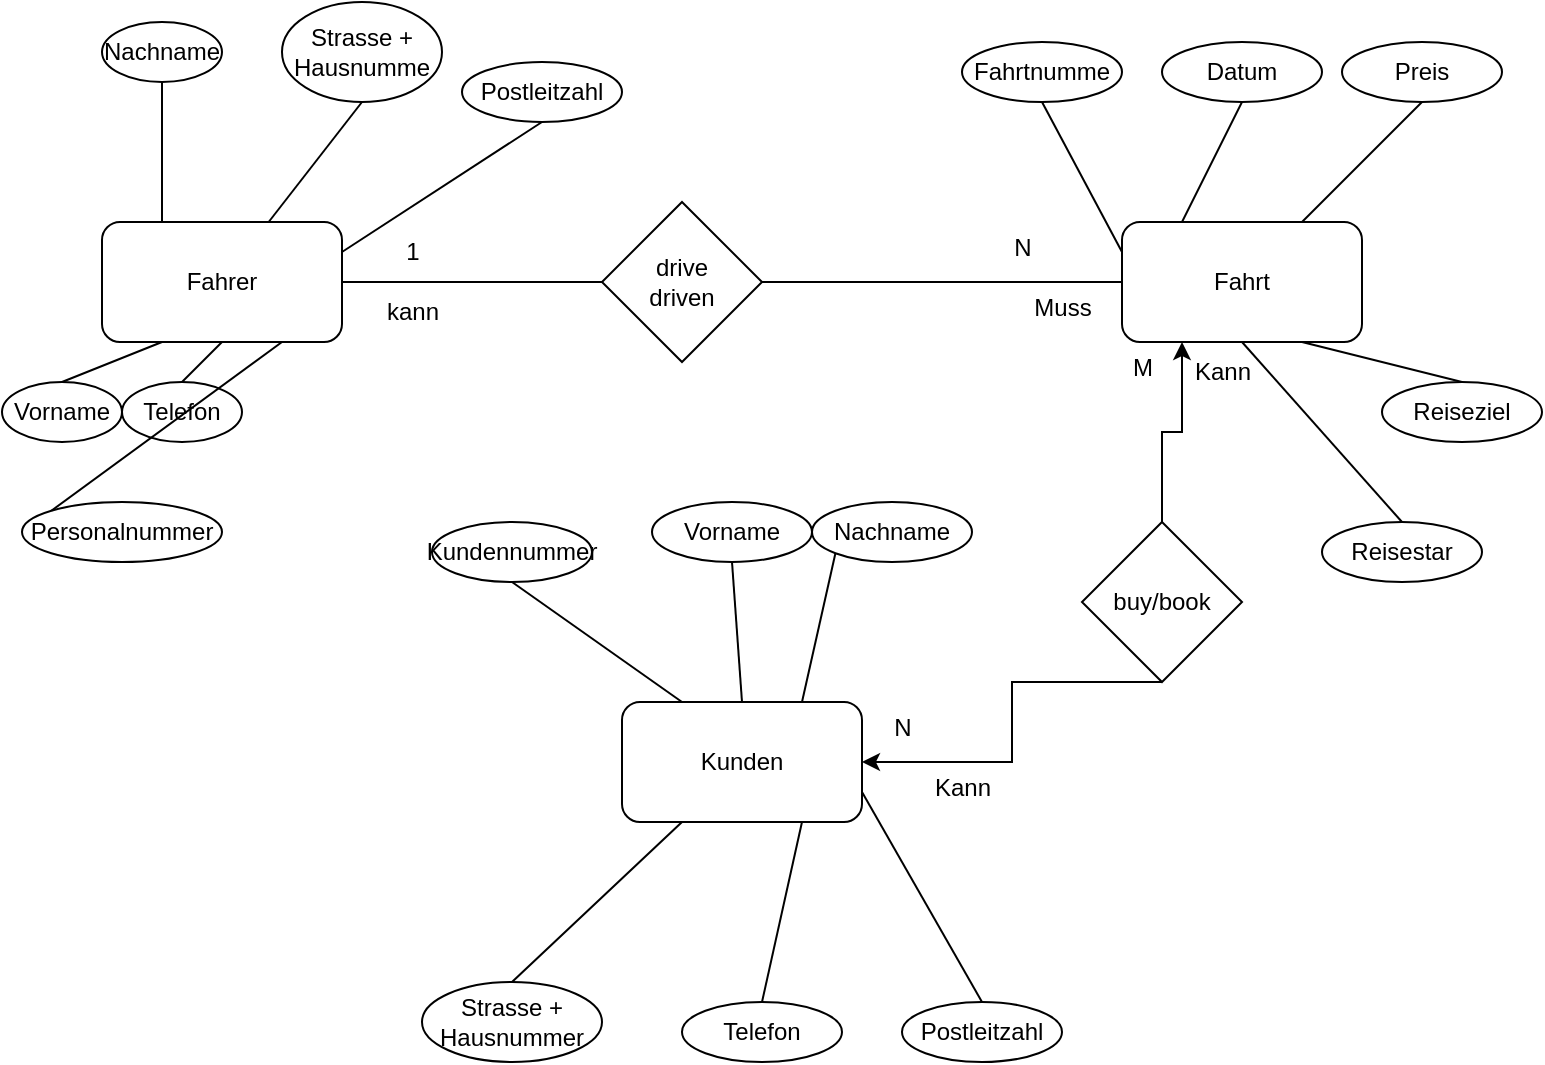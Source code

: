 <mxfile version="21.3.8" type="github">
  <diagram name="Page-1" id="oCzaxC6aKb-Bx4NQJ_RQ">
    <mxGraphModel dx="828" dy="438" grid="1" gridSize="10" guides="1" tooltips="1" connect="1" arrows="1" fold="1" page="1" pageScale="1" pageWidth="850" pageHeight="1100" math="0" shadow="0">
      <root>
        <mxCell id="0" />
        <mxCell id="1" parent="0" />
        <mxCell id="eKejvWs4PV88AK2ySX6n-1" value="Fahrer" style="rounded=1;whiteSpace=wrap;html=1;" vertex="1" parent="1">
          <mxGeometry x="70" y="150" width="120" height="60" as="geometry" />
        </mxCell>
        <mxCell id="eKejvWs4PV88AK2ySX6n-2" value="Fahrt" style="rounded=1;whiteSpace=wrap;html=1;" vertex="1" parent="1">
          <mxGeometry x="580" y="150" width="120" height="60" as="geometry" />
        </mxCell>
        <mxCell id="eKejvWs4PV88AK2ySX6n-4" value="Kunden" style="rounded=1;whiteSpace=wrap;html=1;" vertex="1" parent="1">
          <mxGeometry x="330" y="390" width="120" height="60" as="geometry" />
        </mxCell>
        <mxCell id="eKejvWs4PV88AK2ySX6n-6" value="Strasse + Hausnumme &lt;br/&gt;" style="ellipse;whiteSpace=wrap;html=1;" vertex="1" parent="1">
          <mxGeometry x="160" y="40" width="80" height="50" as="geometry" />
        </mxCell>
        <mxCell id="eKejvWs4PV88AK2ySX6n-8" value="Nachname &lt;br/&gt;" style="ellipse;whiteSpace=wrap;html=1;" vertex="1" parent="1">
          <mxGeometry x="70" y="50" width="60" height="30" as="geometry" />
        </mxCell>
        <mxCell id="eKejvWs4PV88AK2ySX6n-9" value="Telefon &lt;br/&gt;" style="ellipse;whiteSpace=wrap;html=1;" vertex="1" parent="1">
          <mxGeometry x="80" y="230" width="60" height="30" as="geometry" />
        </mxCell>
        <mxCell id="eKejvWs4PV88AK2ySX6n-10" value="Vorname &lt;br/&gt;" style="ellipse;whiteSpace=wrap;html=1;" vertex="1" parent="1">
          <mxGeometry x="20" y="230" width="60" height="30" as="geometry" />
        </mxCell>
        <mxCell id="eKejvWs4PV88AK2ySX6n-11" value="Postleitzahl &lt;br/&gt;" style="ellipse;whiteSpace=wrap;html=1;" vertex="1" parent="1">
          <mxGeometry x="250" y="70" width="80" height="30" as="geometry" />
        </mxCell>
        <mxCell id="eKejvWs4PV88AK2ySX6n-13" value="Personalnummer &lt;br/&gt;" style="ellipse;whiteSpace=wrap;html=1;" vertex="1" parent="1">
          <mxGeometry x="30" y="290" width="100" height="30" as="geometry" />
        </mxCell>
        <mxCell id="eKejvWs4PV88AK2ySX6n-20" value="" style="endArrow=none;html=1;rounded=0;entryX=0.5;entryY=1;entryDx=0;entryDy=0;" edge="1" parent="1" source="eKejvWs4PV88AK2ySX6n-1" target="eKejvWs4PV88AK2ySX6n-6">
          <mxGeometry width="50" height="50" relative="1" as="geometry">
            <mxPoint x="200" y="180" as="sourcePoint" />
            <mxPoint x="250" y="140" as="targetPoint" />
          </mxGeometry>
        </mxCell>
        <mxCell id="eKejvWs4PV88AK2ySX6n-24" value="" style="endArrow=none;html=1;rounded=0;exitX=0.5;exitY=0;exitDx=0;exitDy=0;entryX=0.5;entryY=1;entryDx=0;entryDy=0;" edge="1" parent="1" source="eKejvWs4PV88AK2ySX6n-9" target="eKejvWs4PV88AK2ySX6n-1">
          <mxGeometry width="50" height="50" relative="1" as="geometry">
            <mxPoint x="230" y="250" as="sourcePoint" />
            <mxPoint x="280" y="200" as="targetPoint" />
          </mxGeometry>
        </mxCell>
        <mxCell id="eKejvWs4PV88AK2ySX6n-25" value="" style="endArrow=none;html=1;rounded=0;exitX=0.5;exitY=0;exitDx=0;exitDy=0;entryX=0.25;entryY=1;entryDx=0;entryDy=0;" edge="1" parent="1" source="eKejvWs4PV88AK2ySX6n-10" target="eKejvWs4PV88AK2ySX6n-1">
          <mxGeometry width="50" height="50" relative="1" as="geometry">
            <mxPoint x="140" y="250" as="sourcePoint" />
            <mxPoint x="190" y="200" as="targetPoint" />
          </mxGeometry>
        </mxCell>
        <mxCell id="eKejvWs4PV88AK2ySX6n-26" value="" style="endArrow=none;html=1;rounded=0;exitX=0.25;exitY=0;exitDx=0;exitDy=0;entryX=0.5;entryY=1;entryDx=0;entryDy=0;" edge="1" parent="1" source="eKejvWs4PV88AK2ySX6n-1" target="eKejvWs4PV88AK2ySX6n-8">
          <mxGeometry width="50" height="50" relative="1" as="geometry">
            <mxPoint x="140" y="140" as="sourcePoint" />
            <mxPoint x="190" y="90" as="targetPoint" />
          </mxGeometry>
        </mxCell>
        <mxCell id="eKejvWs4PV88AK2ySX6n-28" value="" style="endArrow=none;html=1;rounded=0;exitX=1;exitY=0.25;exitDx=0;exitDy=0;entryX=0.5;entryY=1;entryDx=0;entryDy=0;" edge="1" parent="1" source="eKejvWs4PV88AK2ySX6n-1" target="eKejvWs4PV88AK2ySX6n-11">
          <mxGeometry width="50" height="50" relative="1" as="geometry">
            <mxPoint x="280" y="140" as="sourcePoint" />
            <mxPoint x="330" y="90" as="targetPoint" />
          </mxGeometry>
        </mxCell>
        <mxCell id="eKejvWs4PV88AK2ySX6n-29" value="" style="endArrow=none;html=1;rounded=0;entryX=0.75;entryY=1;entryDx=0;entryDy=0;exitX=0;exitY=0;exitDx=0;exitDy=0;" edge="1" parent="1" source="eKejvWs4PV88AK2ySX6n-13" target="eKejvWs4PV88AK2ySX6n-1">
          <mxGeometry width="50" height="50" relative="1" as="geometry">
            <mxPoint x="320" y="250" as="sourcePoint" />
            <mxPoint x="370" y="200" as="targetPoint" />
          </mxGeometry>
        </mxCell>
        <mxCell id="eKejvWs4PV88AK2ySX6n-31" value="Datum &lt;br/&gt;" style="ellipse;whiteSpace=wrap;html=1;" vertex="1" parent="1">
          <mxGeometry x="600" y="60" width="80" height="30" as="geometry" />
        </mxCell>
        <mxCell id="eKejvWs4PV88AK2ySX6n-32" value="Preis &lt;br/&gt;" style="ellipse;whiteSpace=wrap;html=1;" vertex="1" parent="1">
          <mxGeometry x="690" y="60" width="80" height="30" as="geometry" />
        </mxCell>
        <mxCell id="eKejvWs4PV88AK2ySX6n-33" value="Reisestar &lt;br/&gt;" style="ellipse;whiteSpace=wrap;html=1;" vertex="1" parent="1">
          <mxGeometry x="680" y="300" width="80" height="30" as="geometry" />
        </mxCell>
        <mxCell id="eKejvWs4PV88AK2ySX6n-34" value="Reiseziel" style="ellipse;whiteSpace=wrap;html=1;" vertex="1" parent="1">
          <mxGeometry x="710" y="230" width="80" height="30" as="geometry" />
        </mxCell>
        <mxCell id="eKejvWs4PV88AK2ySX6n-35" value="Fahrtnumme " style="ellipse;whiteSpace=wrap;html=1;" vertex="1" parent="1">
          <mxGeometry x="500" y="60" width="80" height="30" as="geometry" />
        </mxCell>
        <mxCell id="eKejvWs4PV88AK2ySX6n-36" value="" style="endArrow=none;html=1;rounded=0;exitX=0.25;exitY=0;exitDx=0;exitDy=0;entryX=0.5;entryY=1;entryDx=0;entryDy=0;" edge="1" parent="1" source="eKejvWs4PV88AK2ySX6n-2" target="eKejvWs4PV88AK2ySX6n-31">
          <mxGeometry width="50" height="50" relative="1" as="geometry">
            <mxPoint x="430" y="140" as="sourcePoint" />
            <mxPoint x="480" y="90" as="targetPoint" />
          </mxGeometry>
        </mxCell>
        <mxCell id="eKejvWs4PV88AK2ySX6n-37" value="" style="endArrow=none;html=1;rounded=0;entryX=0.5;entryY=1;entryDx=0;entryDy=0;exitX=0;exitY=0.25;exitDx=0;exitDy=0;" edge="1" parent="1" source="eKejvWs4PV88AK2ySX6n-2" target="eKejvWs4PV88AK2ySX6n-35">
          <mxGeometry width="50" height="50" relative="1" as="geometry">
            <mxPoint x="380" y="180" as="sourcePoint" />
            <mxPoint x="430" y="130" as="targetPoint" />
          </mxGeometry>
        </mxCell>
        <mxCell id="eKejvWs4PV88AK2ySX6n-38" value="" style="endArrow=none;html=1;rounded=0;exitX=0.5;exitY=0;exitDx=0;exitDy=0;entryX=0.5;entryY=1;entryDx=0;entryDy=0;" edge="1" parent="1" source="eKejvWs4PV88AK2ySX6n-33" target="eKejvWs4PV88AK2ySX6n-2">
          <mxGeometry width="50" height="50" relative="1" as="geometry">
            <mxPoint x="420" y="260" as="sourcePoint" />
            <mxPoint x="470" y="210" as="targetPoint" />
          </mxGeometry>
        </mxCell>
        <mxCell id="eKejvWs4PV88AK2ySX6n-39" value="" style="endArrow=none;html=1;rounded=0;entryX=0.75;entryY=1;entryDx=0;entryDy=0;exitX=0.5;exitY=0;exitDx=0;exitDy=0;" edge="1" parent="1" source="eKejvWs4PV88AK2ySX6n-34" target="eKejvWs4PV88AK2ySX6n-2">
          <mxGeometry width="50" height="50" relative="1" as="geometry">
            <mxPoint x="480" y="260" as="sourcePoint" />
            <mxPoint x="530" y="210" as="targetPoint" />
          </mxGeometry>
        </mxCell>
        <mxCell id="eKejvWs4PV88AK2ySX6n-40" value="" style="endArrow=none;html=1;rounded=0;entryX=0.5;entryY=1;entryDx=0;entryDy=0;exitX=0.75;exitY=0;exitDx=0;exitDy=0;" edge="1" parent="1" source="eKejvWs4PV88AK2ySX6n-2" target="eKejvWs4PV88AK2ySX6n-32">
          <mxGeometry width="50" height="50" relative="1" as="geometry">
            <mxPoint x="480" y="260" as="sourcePoint" />
            <mxPoint x="530" y="210" as="targetPoint" />
          </mxGeometry>
        </mxCell>
        <mxCell id="eKejvWs4PV88AK2ySX6n-41" value="Kundennummer &lt;br/&gt;" style="ellipse;whiteSpace=wrap;html=1;" vertex="1" parent="1">
          <mxGeometry x="235" y="300" width="80" height="30" as="geometry" />
        </mxCell>
        <mxCell id="eKejvWs4PV88AK2ySX6n-42" value="Nachname &lt;br/&gt;" style="ellipse;whiteSpace=wrap;html=1;" vertex="1" parent="1">
          <mxGeometry x="425" y="290" width="80" height="30" as="geometry" />
        </mxCell>
        <mxCell id="eKejvWs4PV88AK2ySX6n-43" value="Vorname &lt;br/&gt;" style="ellipse;whiteSpace=wrap;html=1;" vertex="1" parent="1">
          <mxGeometry x="345" y="290" width="80" height="30" as="geometry" />
        </mxCell>
        <mxCell id="eKejvWs4PV88AK2ySX6n-44" value="Strasse + Hausnummer &lt;br/&gt;" style="ellipse;whiteSpace=wrap;html=1;" vertex="1" parent="1">
          <mxGeometry x="230" y="530" width="90" height="40" as="geometry" />
        </mxCell>
        <mxCell id="eKejvWs4PV88AK2ySX6n-45" value="Postleitzahl" style="ellipse;whiteSpace=wrap;html=1;" vertex="1" parent="1">
          <mxGeometry x="470" y="540" width="80" height="30" as="geometry" />
        </mxCell>
        <mxCell id="eKejvWs4PV88AK2ySX6n-46" value="Telefon &lt;br/&gt;" style="ellipse;whiteSpace=wrap;html=1;" vertex="1" parent="1">
          <mxGeometry x="360" y="540" width="80" height="30" as="geometry" />
        </mxCell>
        <mxCell id="eKejvWs4PV88AK2ySX6n-47" value="" style="endArrow=none;html=1;rounded=0;entryX=0.75;entryY=1;entryDx=0;entryDy=0;exitX=0.5;exitY=0;exitDx=0;exitDy=0;" edge="1" parent="1" source="eKejvWs4PV88AK2ySX6n-46" target="eKejvWs4PV88AK2ySX6n-4">
          <mxGeometry width="50" height="50" relative="1" as="geometry">
            <mxPoint x="590" y="350" as="sourcePoint" />
            <mxPoint x="640" y="300" as="targetPoint" />
          </mxGeometry>
        </mxCell>
        <mxCell id="eKejvWs4PV88AK2ySX6n-48" value="" style="endArrow=none;html=1;rounded=0;entryX=0.5;entryY=1;entryDx=0;entryDy=0;exitX=0.25;exitY=0;exitDx=0;exitDy=0;" edge="1" parent="1" source="eKejvWs4PV88AK2ySX6n-4" target="eKejvWs4PV88AK2ySX6n-41">
          <mxGeometry width="50" height="50" relative="1" as="geometry">
            <mxPoint x="600" y="200" as="sourcePoint" />
            <mxPoint x="650" y="150" as="targetPoint" />
          </mxGeometry>
        </mxCell>
        <mxCell id="eKejvWs4PV88AK2ySX6n-49" value="" style="endArrow=none;html=1;rounded=0;entryX=0.5;entryY=1;entryDx=0;entryDy=0;exitX=0.5;exitY=0;exitDx=0;exitDy=0;" edge="1" parent="1" source="eKejvWs4PV88AK2ySX6n-4" target="eKejvWs4PV88AK2ySX6n-43">
          <mxGeometry width="50" height="50" relative="1" as="geometry">
            <mxPoint x="715" y="110" as="sourcePoint" />
            <mxPoint x="765" y="60" as="targetPoint" />
          </mxGeometry>
        </mxCell>
        <mxCell id="eKejvWs4PV88AK2ySX6n-51" value="" style="endArrow=none;html=1;rounded=0;exitX=0.75;exitY=0;exitDx=0;exitDy=0;entryX=0;entryY=1;entryDx=0;entryDy=0;" edge="1" parent="1" source="eKejvWs4PV88AK2ySX6n-4" target="eKejvWs4PV88AK2ySX6n-42">
          <mxGeometry width="50" height="50" relative="1" as="geometry">
            <mxPoint x="760" y="150" as="sourcePoint" />
            <mxPoint x="810" y="100" as="targetPoint" />
          </mxGeometry>
        </mxCell>
        <mxCell id="eKejvWs4PV88AK2ySX6n-52" value="" style="endArrow=none;html=1;rounded=0;entryX=0.25;entryY=1;entryDx=0;entryDy=0;exitX=0.5;exitY=0;exitDx=0;exitDy=0;" edge="1" parent="1" source="eKejvWs4PV88AK2ySX6n-44" target="eKejvWs4PV88AK2ySX6n-4">
          <mxGeometry width="50" height="50" relative="1" as="geometry">
            <mxPoint x="640" y="260" as="sourcePoint" />
            <mxPoint x="690" y="210" as="targetPoint" />
          </mxGeometry>
        </mxCell>
        <mxCell id="eKejvWs4PV88AK2ySX6n-54" value="" style="endArrow=none;html=1;rounded=0;entryX=1;entryY=0.75;entryDx=0;entryDy=0;exitX=0.5;exitY=0;exitDx=0;exitDy=0;" edge="1" parent="1" source="eKejvWs4PV88AK2ySX6n-45" target="eKejvWs4PV88AK2ySX6n-4">
          <mxGeometry width="50" height="50" relative="1" as="geometry">
            <mxPoint x="740" y="260" as="sourcePoint" />
            <mxPoint x="790" y="210" as="targetPoint" />
          </mxGeometry>
        </mxCell>
        <mxCell id="eKejvWs4PV88AK2ySX6n-56" value="drive&lt;br&gt;driven" style="rhombus;whiteSpace=wrap;html=1;" vertex="1" parent="1">
          <mxGeometry x="320" y="140" width="80" height="80" as="geometry" />
        </mxCell>
        <mxCell id="eKejvWs4PV88AK2ySX6n-61" value="" style="endArrow=none;html=1;rounded=0;entryX=0;entryY=0.5;entryDx=0;entryDy=0;exitX=1;exitY=0.5;exitDx=0;exitDy=0;" edge="1" parent="1" source="eKejvWs4PV88AK2ySX6n-1" target="eKejvWs4PV88AK2ySX6n-56">
          <mxGeometry width="50" height="50" relative="1" as="geometry">
            <mxPoint x="290" y="250" as="sourcePoint" />
            <mxPoint x="340" y="200" as="targetPoint" />
            <Array as="points">
              <mxPoint x="290" y="180" />
            </Array>
          </mxGeometry>
        </mxCell>
        <mxCell id="eKejvWs4PV88AK2ySX6n-65" value="" style="endArrow=none;html=1;rounded=0;entryX=0;entryY=0.5;entryDx=0;entryDy=0;exitX=1;exitY=0.5;exitDx=0;exitDy=0;" edge="1" parent="1" source="eKejvWs4PV88AK2ySX6n-56" target="eKejvWs4PV88AK2ySX6n-2">
          <mxGeometry width="50" height="50" relative="1" as="geometry">
            <mxPoint x="380" y="240" as="sourcePoint" />
            <mxPoint x="430" y="190" as="targetPoint" />
          </mxGeometry>
        </mxCell>
        <mxCell id="eKejvWs4PV88AK2ySX6n-74" style="edgeStyle=elbowEdgeStyle;rounded=0;orthogonalLoop=1;jettySize=auto;html=1;exitX=0.5;exitY=1;exitDx=0;exitDy=0;entryX=1;entryY=0.5;entryDx=0;entryDy=0;" edge="1" parent="1" source="eKejvWs4PV88AK2ySX6n-68" target="eKejvWs4PV88AK2ySX6n-4">
          <mxGeometry relative="1" as="geometry" />
        </mxCell>
        <mxCell id="eKejvWs4PV88AK2ySX6n-80" style="edgeStyle=orthogonalEdgeStyle;rounded=0;orthogonalLoop=1;jettySize=auto;html=1;exitX=0.5;exitY=0;exitDx=0;exitDy=0;entryX=0.25;entryY=1;entryDx=0;entryDy=0;" edge="1" parent="1" source="eKejvWs4PV88AK2ySX6n-68" target="eKejvWs4PV88AK2ySX6n-2">
          <mxGeometry relative="1" as="geometry" />
        </mxCell>
        <mxCell id="eKejvWs4PV88AK2ySX6n-68" value="buy/book" style="rhombus;whiteSpace=wrap;html=1;" vertex="1" parent="1">
          <mxGeometry x="560" y="300" width="80" height="80" as="geometry" />
        </mxCell>
        <mxCell id="eKejvWs4PV88AK2ySX6n-75" value="kann" style="text;html=1;align=center;verticalAlign=middle;resizable=0;points=[];autosize=1;strokeColor=none;fillColor=none;" vertex="1" parent="1">
          <mxGeometry x="200" y="180" width="50" height="30" as="geometry" />
        </mxCell>
        <mxCell id="eKejvWs4PV88AK2ySX6n-77" value="1" style="text;html=1;align=center;verticalAlign=middle;resizable=0;points=[];autosize=1;strokeColor=none;fillColor=none;" vertex="1" parent="1">
          <mxGeometry x="210" y="150" width="30" height="30" as="geometry" />
        </mxCell>
        <mxCell id="eKejvWs4PV88AK2ySX6n-78" value="Muss" style="text;html=1;align=center;verticalAlign=middle;resizable=0;points=[];autosize=1;strokeColor=none;fillColor=none;" vertex="1" parent="1">
          <mxGeometry x="525" y="178" width="50" height="30" as="geometry" />
        </mxCell>
        <mxCell id="eKejvWs4PV88AK2ySX6n-79" value="N" style="text;html=1;align=center;verticalAlign=middle;resizable=0;points=[];autosize=1;strokeColor=none;fillColor=none;" vertex="1" parent="1">
          <mxGeometry x="515" y="148" width="30" height="30" as="geometry" />
        </mxCell>
        <mxCell id="eKejvWs4PV88AK2ySX6n-81" value="M" style="text;html=1;align=center;verticalAlign=middle;resizable=0;points=[];autosize=1;strokeColor=none;fillColor=none;" vertex="1" parent="1">
          <mxGeometry x="575" y="208" width="30" height="30" as="geometry" />
        </mxCell>
        <mxCell id="eKejvWs4PV88AK2ySX6n-82" value="Kann" style="text;html=1;align=center;verticalAlign=middle;resizable=0;points=[];autosize=1;strokeColor=none;fillColor=none;" vertex="1" parent="1">
          <mxGeometry x="605" y="210" width="50" height="30" as="geometry" />
        </mxCell>
        <mxCell id="eKejvWs4PV88AK2ySX6n-83" value="N" style="text;html=1;align=center;verticalAlign=middle;resizable=0;points=[];autosize=1;strokeColor=none;fillColor=none;" vertex="1" parent="1">
          <mxGeometry x="455" y="388" width="30" height="30" as="geometry" />
        </mxCell>
        <mxCell id="eKejvWs4PV88AK2ySX6n-84" value="Kann" style="text;html=1;align=center;verticalAlign=middle;resizable=0;points=[];autosize=1;strokeColor=none;fillColor=none;" vertex="1" parent="1">
          <mxGeometry x="475" y="418" width="50" height="30" as="geometry" />
        </mxCell>
      </root>
    </mxGraphModel>
  </diagram>
</mxfile>
